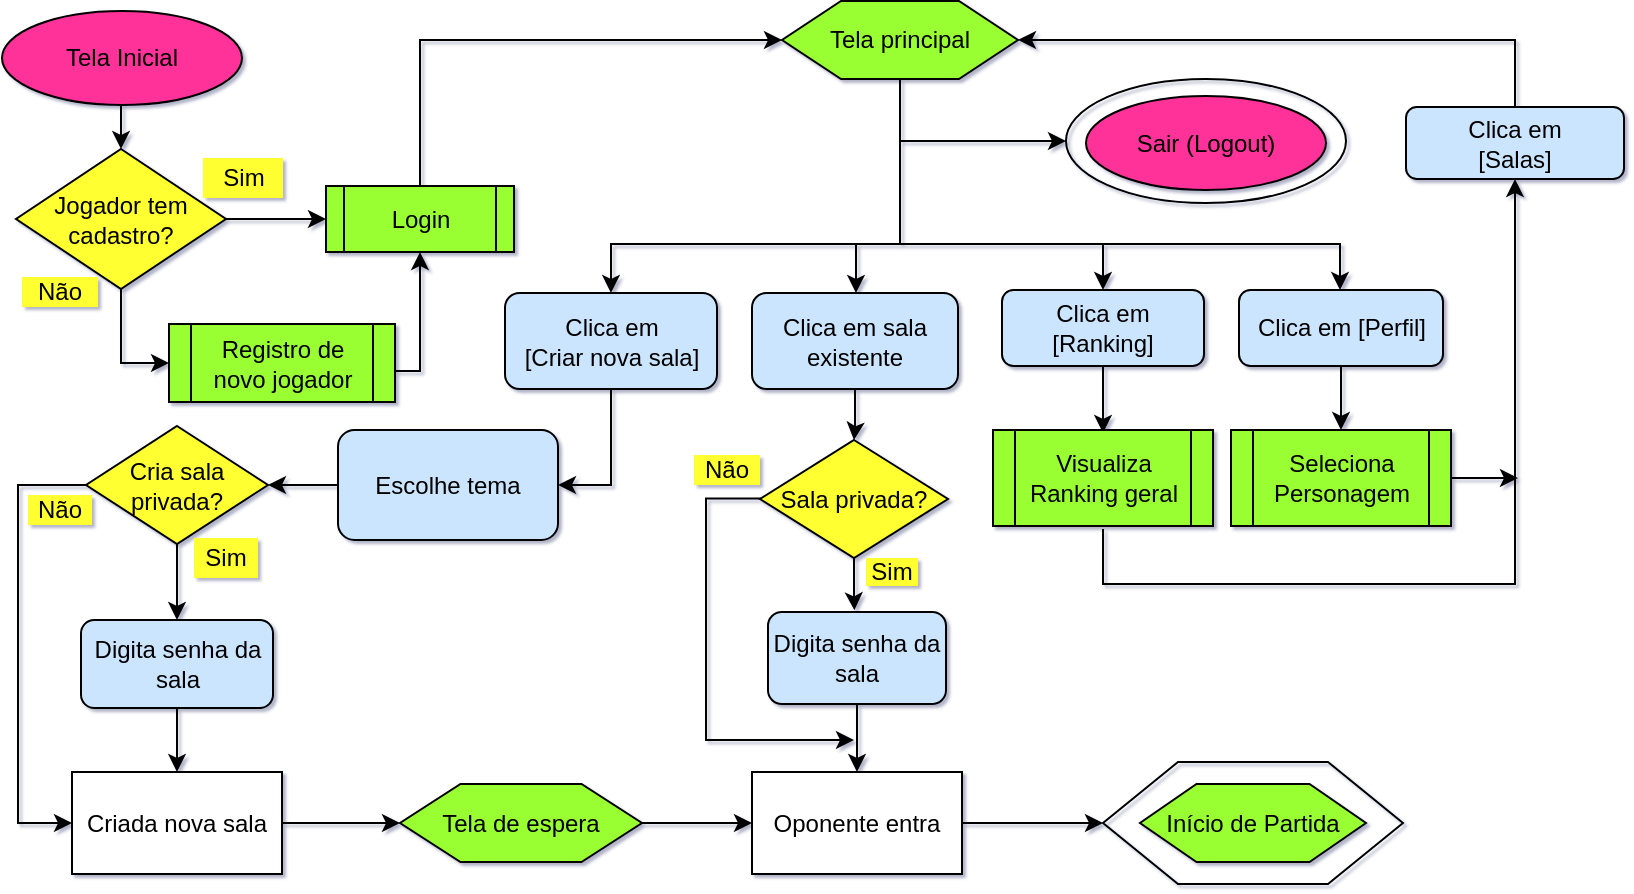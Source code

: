 <mxfile version="10.7.5" type="google"><diagram id="OUIDlDjPMiDUH4zOJpon" name="Page-1"><mxGraphModel dx="1127" dy="549" grid="0" gridSize="10" guides="1" tooltips="1" connect="1" arrows="1" fold="1" page="1" pageScale="1" pageWidth="827" pageHeight="1169" math="0" shadow="1"><root><mxCell id="0"/><mxCell id="1" parent="0"/><mxCell id="OD67O0E0gZSDqUvRIJFa-121" style="edgeStyle=orthogonalEdgeStyle;rounded=0;orthogonalLoop=1;jettySize=auto;html=1;entryX=0.5;entryY=0;entryDx=0;entryDy=0;" parent="1" target="OD67O0E0gZSDqUvRIJFa-39" edge="1"><mxGeometry relative="1" as="geometry"><mxPoint x="69" y="79.5" as="sourcePoint"/></mxGeometry></mxCell><mxCell id="OD67O0E0gZSDqUvRIJFa-129" style="edgeStyle=orthogonalEdgeStyle;rounded=0;orthogonalLoop=1;jettySize=auto;html=1;entryX=0;entryY=0.5;entryDx=0;entryDy=0;" parent="1" source="OD67O0E0gZSDqUvRIJFa-39" target="OD67O0E0gZSDqUvRIJFa-185" edge="1"><mxGeometry relative="1" as="geometry"><mxPoint x="148" y="262.5" as="targetPoint"/><Array as="points"/></mxGeometry></mxCell><mxCell id="OD67O0E0gZSDqUvRIJFa-187" style="edgeStyle=orthogonalEdgeStyle;rounded=0;orthogonalLoop=1;jettySize=auto;html=1;entryX=0;entryY=0.5;entryDx=0;entryDy=0;" parent="1" source="OD67O0E0gZSDqUvRIJFa-39" target="OD67O0E0gZSDqUvRIJFa-43" edge="1"><mxGeometry relative="1" as="geometry"/></mxCell><mxCell id="OD67O0E0gZSDqUvRIJFa-39" value="Jogador tem cadastro?" style="rhombus;whiteSpace=wrap;html=1;fillColor=#FFFF33;" parent="1" vertex="1"><mxGeometry x="15" y="102.5" width="105" height="70" as="geometry"/></mxCell><mxCell id="OD67O0E0gZSDqUvRIJFa-40" value="Não" style="text;html=1;strokeColor=none;fillColor=#FFFF33;align=center;verticalAlign=middle;whiteSpace=wrap;rounded=0;" parent="1" vertex="1"><mxGeometry x="18" y="166.5" width="38" height="15" as="geometry"/></mxCell><mxCell id="OD67O0E0gZSDqUvRIJFa-41" value="Sim" style="text;html=1;strokeColor=none;fillColor=#FFFF33;align=center;verticalAlign=middle;whiteSpace=wrap;rounded=0;" parent="1" vertex="1"><mxGeometry x="108.5" y="107" width="40" height="20" as="geometry"/></mxCell><mxCell id="VdfIli0HhAWB8_dRVdkK-2" style="edgeStyle=orthogonalEdgeStyle;rounded=0;orthogonalLoop=1;jettySize=auto;html=1;entryX=0.5;entryY=1;entryDx=0;entryDy=0;" parent="1" source="OD67O0E0gZSDqUvRIJFa-43" target="OD67O0E0gZSDqUvRIJFa-185" edge="1"><mxGeometry relative="1" as="geometry"><mxPoint x="217" y="163.5" as="targetPoint"/><Array as="points"><mxPoint x="217" y="213.5"/></Array></mxGeometry></mxCell><mxCell id="OD67O0E0gZSDqUvRIJFa-43" value="Registro de novo jogador&lt;br&gt;" style="shape=process;whiteSpace=wrap;html=1;backgroundOutline=1;fillColor=#99FF33;" parent="1" vertex="1"><mxGeometry x="91.5" y="190" width="113" height="39" as="geometry"/></mxCell><mxCell id="VdfIli0HhAWB8_dRVdkK-15" style="edgeStyle=orthogonalEdgeStyle;rounded=0;orthogonalLoop=1;jettySize=auto;html=1;" parent="1" source="OD67O0E0gZSDqUvRIJFa-50" target="OD67O0E0gZSDqUvRIJFa-85" edge="1"><mxGeometry relative="1" as="geometry"/></mxCell><mxCell id="OD67O0E0gZSDqUvRIJFa-50" value="Clica em [Perfil]" style="rounded=1;whiteSpace=wrap;html=1;fillColor=#CCE5FF;" parent="1" vertex="1"><mxGeometry x="626.5" y="173" width="102" height="38" as="geometry"/></mxCell><mxCell id="VdfIli0HhAWB8_dRVdkK-46" style="edgeStyle=orthogonalEdgeStyle;rounded=0;orthogonalLoop=1;jettySize=auto;html=1;entryX=0.5;entryY=0;entryDx=0;entryDy=0;" parent="1" source="OD67O0E0gZSDqUvRIJFa-52" target="OD67O0E0gZSDqUvRIJFa-68" edge="1"><mxGeometry relative="1" as="geometry"/></mxCell><mxCell id="OD67O0E0gZSDqUvRIJFa-52" value="Clica em sala existente" style="rounded=1;whiteSpace=wrap;html=1;fillColor=#CCE5FF;" parent="1" vertex="1"><mxGeometry x="383" y="174.5" width="103" height="48" as="geometry"/></mxCell><mxCell id="VdfIli0HhAWB8_dRVdkK-31" style="edgeStyle=orthogonalEdgeStyle;rounded=0;orthogonalLoop=1;jettySize=auto;html=1;entryX=0.5;entryY=0;entryDx=0;entryDy=0;" parent="1" source="OD67O0E0gZSDqUvRIJFa-62" target="OD67O0E0gZSDqUvRIJFa-89" edge="1"><mxGeometry relative="1" as="geometry"/></mxCell><mxCell id="VdfIli0HhAWB8_dRVdkK-34" style="edgeStyle=orthogonalEdgeStyle;rounded=0;orthogonalLoop=1;jettySize=auto;html=1;entryX=0;entryY=0.5;entryDx=0;entryDy=0;exitX=0;exitY=0.5;exitDx=0;exitDy=0;" parent="1" source="OD67O0E0gZSDqUvRIJFa-62" target="OD67O0E0gZSDqUvRIJFa-152" edge="1"><mxGeometry relative="1" as="geometry"><Array as="points"><mxPoint x="16" y="270"/><mxPoint x="16" y="439"/></Array></mxGeometry></mxCell><mxCell id="OD67O0E0gZSDqUvRIJFa-62" value="Cria sala&lt;br&gt;privada?" style="rhombus;whiteSpace=wrap;html=1;fillColor=#FFFF33;" parent="1" vertex="1"><mxGeometry x="50" y="241" width="91" height="59" as="geometry"/></mxCell><mxCell id="OD67O0E0gZSDqUvRIJFa-63" value="Não" style="text;html=1;strokeColor=none;fillColor=#FFFF33;align=center;verticalAlign=middle;whiteSpace=wrap;rounded=0;" parent="1" vertex="1"><mxGeometry x="21" y="275.5" width="32" height="15" as="geometry"/></mxCell><mxCell id="OD67O0E0gZSDqUvRIJFa-64" value="Sim" style="text;html=1;strokeColor=none;fillColor=#FFFF33;align=center;verticalAlign=middle;whiteSpace=wrap;rounded=0;" parent="1" vertex="1"><mxGeometry x="104" y="297" width="32" height="20" as="geometry"/></mxCell><mxCell id="VdfIli0HhAWB8_dRVdkK-29" style="edgeStyle=orthogonalEdgeStyle;rounded=0;orthogonalLoop=1;jettySize=auto;html=1;entryX=0.5;entryY=0;entryDx=0;entryDy=0;" parent="1" source="OD67O0E0gZSDqUvRIJFa-68" edge="1"><mxGeometry relative="1" as="geometry"><mxPoint x="434.207" y="333.172" as="targetPoint"/></mxGeometry></mxCell><mxCell id="VdfIli0HhAWB8_dRVdkK-50" style="edgeStyle=orthogonalEdgeStyle;rounded=0;orthogonalLoop=1;jettySize=auto;html=1;" parent="1" edge="1"><mxGeometry relative="1" as="geometry"><mxPoint x="434" y="398" as="targetPoint"/><Array as="points"><mxPoint x="360" y="277"/><mxPoint x="360" y="398"/></Array><mxPoint x="389.829" y="277.276" as="sourcePoint"/></mxGeometry></mxCell><mxCell id="OD67O0E0gZSDqUvRIJFa-68" value="Sala privada?" style="rhombus;whiteSpace=wrap;html=1;fillColor=#FFFF33;" parent="1" vertex="1"><mxGeometry x="387" y="248" width="94" height="59" as="geometry"/></mxCell><mxCell id="OD67O0E0gZSDqUvRIJFa-69" value="Não" style="text;html=1;strokeColor=none;fillColor=#FFFF33;align=center;verticalAlign=middle;whiteSpace=wrap;rounded=0;" parent="1" vertex="1"><mxGeometry x="354" y="255.5" width="33" height="15" as="geometry"/></mxCell><mxCell id="OD67O0E0gZSDqUvRIJFa-70" value="Sim" style="text;html=1;strokeColor=none;fillColor=#FFFF33;align=center;verticalAlign=middle;whiteSpace=wrap;rounded=0;" parent="1" vertex="1"><mxGeometry x="440" y="307" width="26" height="14" as="geometry"/></mxCell><mxCell id="VdfIli0HhAWB8_dRVdkK-40" style="edgeStyle=orthogonalEdgeStyle;rounded=0;orthogonalLoop=1;jettySize=auto;html=1;" parent="1" source="OD67O0E0gZSDqUvRIJFa-76" target="VdfIli0HhAWB8_dRVdkK-38" edge="1"><mxGeometry relative="1" as="geometry"/></mxCell><mxCell id="OD67O0E0gZSDqUvRIJFa-76" value="Digita senha da sala" style="rounded=1;whiteSpace=wrap;html=1;fillColor=#CCE5FF;" parent="1" vertex="1"><mxGeometry x="391" y="334" width="89" height="46" as="geometry"/></mxCell><mxCell id="-0TfSanjrRIJ8WyBC_JX-5" style="edgeStyle=orthogonalEdgeStyle;rounded=0;orthogonalLoop=1;jettySize=auto;html=1;" edge="1" parent="1"><mxGeometry relative="1" as="geometry"><mxPoint x="766" y="267" as="targetPoint"/><mxPoint x="728" y="267" as="sourcePoint"/></mxGeometry></mxCell><mxCell id="OD67O0E0gZSDqUvRIJFa-85" value="Seleciona Personagem&lt;br&gt;" style="shape=process;whiteSpace=wrap;html=1;backgroundOutline=1;fillColor=#99FF33;" parent="1" vertex="1"><mxGeometry x="622.5" y="243" width="110" height="48" as="geometry"/></mxCell><mxCell id="VdfIli0HhAWB8_dRVdkK-33" value="" style="edgeStyle=orthogonalEdgeStyle;rounded=0;orthogonalLoop=1;jettySize=auto;html=1;entryX=0.5;entryY=0;entryDx=0;entryDy=0;" parent="1" source="OD67O0E0gZSDqUvRIJFa-89" target="OD67O0E0gZSDqUvRIJFa-152" edge="1"><mxGeometry relative="1" as="geometry"><mxPoint x="97.138" y="417" as="targetPoint"/></mxGeometry></mxCell><mxCell id="OD67O0E0gZSDqUvRIJFa-89" value="Digita senha da sala" style="rounded=1;whiteSpace=wrap;html=1;fillColor=#CCE5FF;" parent="1" vertex="1"><mxGeometry x="47.5" y="338" width="96" height="44" as="geometry"/></mxCell><mxCell id="VdfIli0HhAWB8_dRVdkK-14" style="edgeStyle=orthogonalEdgeStyle;rounded=0;orthogonalLoop=1;jettySize=auto;html=1;" parent="1" source="OD67O0E0gZSDqUvRIJFa-102" edge="1"><mxGeometry relative="1" as="geometry"><mxPoint x="558.517" y="244.5" as="targetPoint"/></mxGeometry></mxCell><mxCell id="OD67O0E0gZSDqUvRIJFa-102" value="Clica em&lt;br&gt;[Ranking]" style="rounded=1;whiteSpace=wrap;html=1;fillColor=#CCE5FF;" parent="1" vertex="1"><mxGeometry x="508" y="173" width="101" height="38" as="geometry"/></mxCell><mxCell id="-0TfSanjrRIJ8WyBC_JX-4" style="edgeStyle=orthogonalEdgeStyle;rounded=0;orthogonalLoop=1;jettySize=auto;html=1;entryX=0.5;entryY=1;entryDx=0;entryDy=0;" edge="1" parent="1" target="-0TfSanjrRIJ8WyBC_JX-1"><mxGeometry relative="1" as="geometry"><mxPoint x="558.517" y="292.5" as="sourcePoint"/><Array as="points"><mxPoint x="559" y="320"/><mxPoint x="765" y="320"/></Array></mxGeometry></mxCell><mxCell id="OD67O0E0gZSDqUvRIJFa-181" style="edgeStyle=orthogonalEdgeStyle;rounded=0;orthogonalLoop=1;jettySize=auto;html=1;entryX=0;entryY=0.5;entryDx=0;entryDy=0;" parent="1" source="OD67O0E0gZSDqUvRIJFa-124" target="VdfIli0HhAWB8_dRVdkK-1" edge="1"><mxGeometry relative="1" as="geometry"><Array as="points"><mxPoint x="457" y="99"/></Array></mxGeometry></mxCell><mxCell id="VdfIli0HhAWB8_dRVdkK-9" style="edgeStyle=orthogonalEdgeStyle;rounded=0;orthogonalLoop=1;jettySize=auto;html=1;entryX=0.5;entryY=0;entryDx=0;entryDy=0;" parent="1" source="OD67O0E0gZSDqUvRIJFa-124" target="OD67O0E0gZSDqUvRIJFa-102" edge="1"><mxGeometry relative="1" as="geometry"><Array as="points"><mxPoint x="457" y="150"/><mxPoint x="559" y="150"/></Array></mxGeometry></mxCell><mxCell id="VdfIli0HhAWB8_dRVdkK-10" style="edgeStyle=orthogonalEdgeStyle;rounded=0;orthogonalLoop=1;jettySize=auto;html=1;" parent="1" source="OD67O0E0gZSDqUvRIJFa-124" target="OD67O0E0gZSDqUvRIJFa-50" edge="1"><mxGeometry relative="1" as="geometry"><Array as="points"><mxPoint x="457" y="150"/><mxPoint x="677" y="150"/></Array></mxGeometry></mxCell><mxCell id="VdfIli0HhAWB8_dRVdkK-28" style="edgeStyle=orthogonalEdgeStyle;rounded=0;orthogonalLoop=1;jettySize=auto;html=1;" parent="1" source="OD67O0E0gZSDqUvRIJFa-124" target="OD67O0E0gZSDqUvRIJFa-52" edge="1"><mxGeometry relative="1" as="geometry"><Array as="points"><mxPoint x="457" y="150"/><mxPoint x="435" y="150"/></Array></mxGeometry></mxCell><mxCell id="-0TfSanjrRIJ8WyBC_JX-13" style="edgeStyle=orthogonalEdgeStyle;rounded=0;orthogonalLoop=1;jettySize=auto;html=1;entryX=0.5;entryY=0;entryDx=0;entryDy=0;" edge="1" parent="1" source="OD67O0E0gZSDqUvRIJFa-124" target="OD67O0E0gZSDqUvRIJFa-51"><mxGeometry relative="1" as="geometry"><Array as="points"><mxPoint x="457" y="150"/><mxPoint x="312" y="150"/></Array></mxGeometry></mxCell><mxCell id="OD67O0E0gZSDqUvRIJFa-124" value="&lt;span&gt;Tela principal&lt;/span&gt;" style="shape=hexagon;perimeter=hexagonPerimeter2;whiteSpace=wrap;html=1;fillColor=#99FF33;" parent="1" vertex="1"><mxGeometry x="398" y="28.5" width="118" height="39" as="geometry"/></mxCell><mxCell id="VdfIli0HhAWB8_dRVdkK-35" style="edgeStyle=orthogonalEdgeStyle;rounded=0;orthogonalLoop=1;jettySize=auto;html=1;" parent="1" source="OD67O0E0gZSDqUvRIJFa-152" target="OD67O0E0gZSDqUvRIJFa-163" edge="1"><mxGeometry relative="1" as="geometry"/></mxCell><mxCell id="OD67O0E0gZSDqUvRIJFa-152" value="Criada nova sala" style="rounded=0;whiteSpace=wrap;html=1;fillColor=#FFFFFF;" parent="1" vertex="1"><mxGeometry x="43" y="414" width="105" height="51" as="geometry"/></mxCell><mxCell id="VdfIli0HhAWB8_dRVdkK-42" style="edgeStyle=orthogonalEdgeStyle;rounded=0;orthogonalLoop=1;jettySize=auto;html=1;entryX=0;entryY=0.5;entryDx=0;entryDy=0;" parent="1" source="OD67O0E0gZSDqUvRIJFa-163" target="VdfIli0HhAWB8_dRVdkK-38" edge="1"><mxGeometry relative="1" as="geometry"/></mxCell><mxCell id="OD67O0E0gZSDqUvRIJFa-163" value="Tela de espera&lt;br&gt;" style="shape=hexagon;perimeter=hexagonPerimeter2;whiteSpace=wrap;html=1;fillColor=#99FF33;" parent="1" vertex="1"><mxGeometry x="207" y="420" width="121" height="39" as="geometry"/></mxCell><mxCell id="OD67O0E0gZSDqUvRIJFa-179" value="Tela Inicial" style="ellipse;whiteSpace=wrap;html=1;fillColor=#FF3399;" parent="1" vertex="1"><mxGeometry x="8" y="33.5" width="120" height="47" as="geometry"/></mxCell><mxCell id="OD67O0E0gZSDqUvRIJFa-180" value="Sair (Logout)" style="ellipse;whiteSpace=wrap;html=1;fillColor=#FF3399;" parent="1" vertex="1"><mxGeometry x="550" y="76" width="120" height="47" as="geometry"/></mxCell><mxCell id="VdfIli0HhAWB8_dRVdkK-3" style="edgeStyle=orthogonalEdgeStyle;rounded=0;orthogonalLoop=1;jettySize=auto;html=1;entryX=0;entryY=0.5;entryDx=0;entryDy=0;" parent="1" source="OD67O0E0gZSDqUvRIJFa-185" target="OD67O0E0gZSDqUvRIJFa-124" edge="1"><mxGeometry relative="1" as="geometry"><Array as="points"><mxPoint x="217" y="48"/></Array></mxGeometry></mxCell><mxCell id="OD67O0E0gZSDqUvRIJFa-185" value="Login&lt;br&gt;" style="shape=process;whiteSpace=wrap;html=1;backgroundOutline=1;fillColor=#99FF33;" parent="1" vertex="1"><mxGeometry x="170" y="121" width="94" height="33" as="geometry"/></mxCell><mxCell id="VdfIli0HhAWB8_dRVdkK-1" value="" style="ellipse;whiteSpace=wrap;html=1;fillColor=none;" parent="1" vertex="1"><mxGeometry x="540" y="67.5" width="140" height="62" as="geometry"/></mxCell><mxCell id="VdfIli0HhAWB8_dRVdkK-32" style="edgeStyle=orthogonalEdgeStyle;rounded=0;orthogonalLoop=1;jettySize=auto;html=1;entryX=1;entryY=0.5;entryDx=0;entryDy=0;" parent="1" source="OD67O0E0gZSDqUvRIJFa-79" target="OD67O0E0gZSDqUvRIJFa-62" edge="1"><mxGeometry relative="1" as="geometry"/></mxCell><mxCell id="OD67O0E0gZSDqUvRIJFa-79" value="Escolhe tema" style="rounded=1;whiteSpace=wrap;html=1;fillColor=#CCE5FF;" parent="1" vertex="1"><mxGeometry x="176" y="243" width="110" height="55" as="geometry"/></mxCell><mxCell id="VdfIli0HhAWB8_dRVdkK-30" style="edgeStyle=orthogonalEdgeStyle;rounded=0;orthogonalLoop=1;jettySize=auto;html=1;entryX=1;entryY=0.5;entryDx=0;entryDy=0;" parent="1" source="OD67O0E0gZSDqUvRIJFa-51" target="OD67O0E0gZSDqUvRIJFa-79" edge="1"><mxGeometry relative="1" as="geometry"/></mxCell><mxCell id="OD67O0E0gZSDqUvRIJFa-51" value="Clica em&lt;br&gt;[Criar nova sala]" style="rounded=1;whiteSpace=wrap;html=1;fillColor=#CCE5FF;" parent="1" vertex="1"><mxGeometry x="259.5" y="174.5" width="106" height="48" as="geometry"/></mxCell><mxCell id="-0TfSanjrRIJ8WyBC_JX-7" style="edgeStyle=orthogonalEdgeStyle;rounded=0;orthogonalLoop=1;jettySize=auto;html=1;entryX=0;entryY=0.5;entryDx=0;entryDy=0;" edge="1" parent="1" source="VdfIli0HhAWB8_dRVdkK-38" target="VdfIli0HhAWB8_dRVdkK-54"><mxGeometry relative="1" as="geometry"/></mxCell><mxCell id="VdfIli0HhAWB8_dRVdkK-38" value="Oponente entra" style="rounded=0;whiteSpace=wrap;html=1;fillColor=#FFFFFF;" parent="1" vertex="1"><mxGeometry x="383" y="414" width="105" height="51" as="geometry"/></mxCell><mxCell id="VdfIli0HhAWB8_dRVdkK-51" value="Início de Partida&lt;br&gt;" style="shape=hexagon;perimeter=hexagonPerimeter2;whiteSpace=wrap;html=1;fillColor=#99FF33;" parent="1" vertex="1"><mxGeometry x="577" y="420" width="113" height="39" as="geometry"/></mxCell><mxCell id="VdfIli0HhAWB8_dRVdkK-54" value="" style="shape=hexagon;perimeter=hexagonPerimeter2;whiteSpace=wrap;html=1;fillColor=none;" parent="1" vertex="1"><mxGeometry x="558.5" y="409" width="150" height="61" as="geometry"/></mxCell><mxCell id="-0TfSanjrRIJ8WyBC_JX-6" style="edgeStyle=orthogonalEdgeStyle;rounded=0;orthogonalLoop=1;jettySize=auto;html=1;entryX=1;entryY=0.5;entryDx=0;entryDy=0;" edge="1" parent="1" source="-0TfSanjrRIJ8WyBC_JX-1" target="OD67O0E0gZSDqUvRIJFa-124"><mxGeometry relative="1" as="geometry"><Array as="points"><mxPoint x="765" y="48"/></Array></mxGeometry></mxCell><mxCell id="-0TfSanjrRIJ8WyBC_JX-1" value="Clica em&lt;br&gt;[Salas]" style="rounded=1;whiteSpace=wrap;html=1;fillColor=#CCE5FF;" vertex="1" parent="1"><mxGeometry x="710" y="81.5" width="109" height="36" as="geometry"/></mxCell><mxCell id="-0TfSanjrRIJ8WyBC_JX-17" value="Visualiza Ranking geral&lt;br&gt;" style="shape=process;whiteSpace=wrap;html=1;backgroundOutline=1;fillColor=#99FF33;" vertex="1" parent="1"><mxGeometry x="503.5" y="243" width="110" height="48" as="geometry"/></mxCell></root></mxGraphModel></diagram></mxfile>
